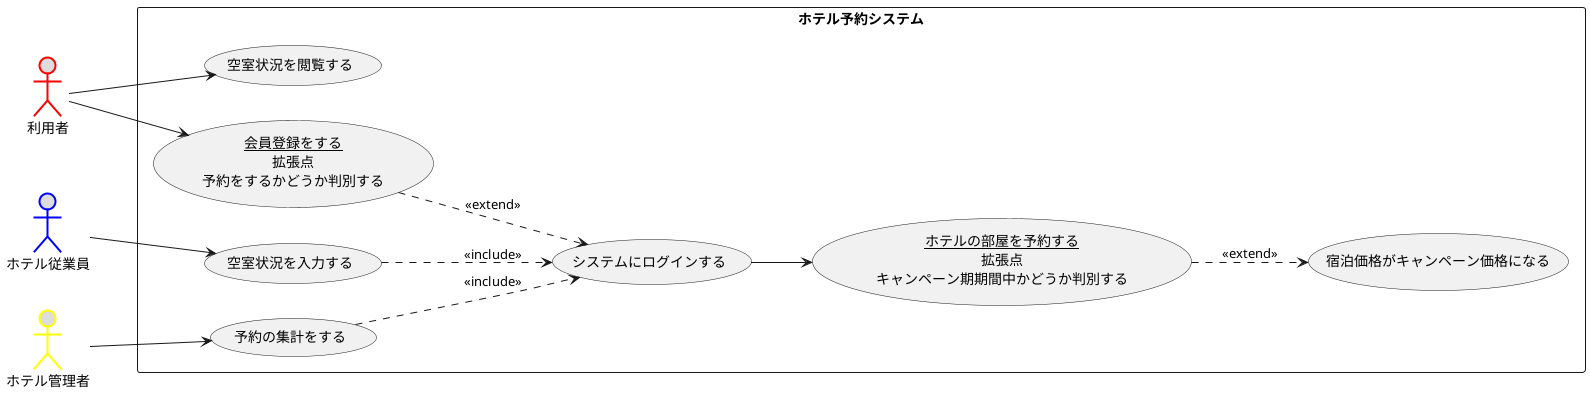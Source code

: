 @startuml ホテル予約システム
left to right direction
actor 利用者 #DDDDDD;line:Red;line.bold;
actor ホテル従業員 #DDDDDD;line:Blue;line.bold;
actor ホテル管理者 #DDDDDD;line:Yellow;line.bold;
rectangle ホテル予約システム{
usecase 空室状況を閲覧する
usecase 空室状況を入力する
usecase 予約の集計をする
usecase (<u>会員登録をする</u>\n拡張点\n予約をするかどうか判別する)as set
usecase システムにログインする
usecase (<u>ホテルの部屋を予約する</u>\n拡張点\nキャンペーン期期間中かどうか判別する) as input

usecase 宿泊価格がキャンペーン価格になる
}
利用者 --> 空室状況を閲覧する 
利用者 --> set
set ..> システムにログインする :<<extend>>
ホテル従業員 --> 空室状況を入力する 
ホテル管理者 --> 予約の集計をする 
input ..> 宿泊価格がキャンペーン価格になる : <<extend>>
システムにログインする -->input 
空室状況を入力する ..> システムにログインする : <<include>>
予約の集計をする ..> システムにログインする : <<include>>
@enduml